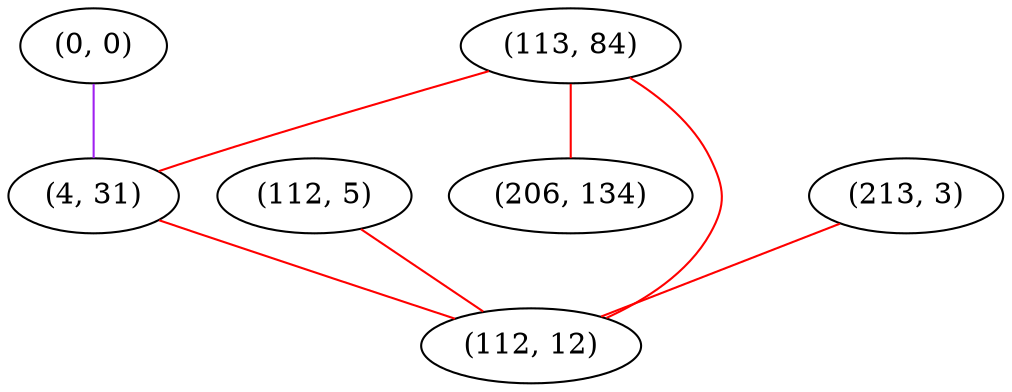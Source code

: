 graph "" {
"(0, 0)";
"(112, 5)";
"(113, 84)";
"(206, 134)";
"(4, 31)";
"(213, 3)";
"(112, 12)";
"(0, 0)" -- "(4, 31)"  [color=purple, key=0, weight=4];
"(112, 5)" -- "(112, 12)"  [color=red, key=0, weight=1];
"(113, 84)" -- "(4, 31)"  [color=red, key=0, weight=1];
"(113, 84)" -- "(206, 134)"  [color=red, key=0, weight=1];
"(113, 84)" -- "(112, 12)"  [color=red, key=0, weight=1];
"(4, 31)" -- "(112, 12)"  [color=red, key=0, weight=1];
"(213, 3)" -- "(112, 12)"  [color=red, key=0, weight=1];
}

